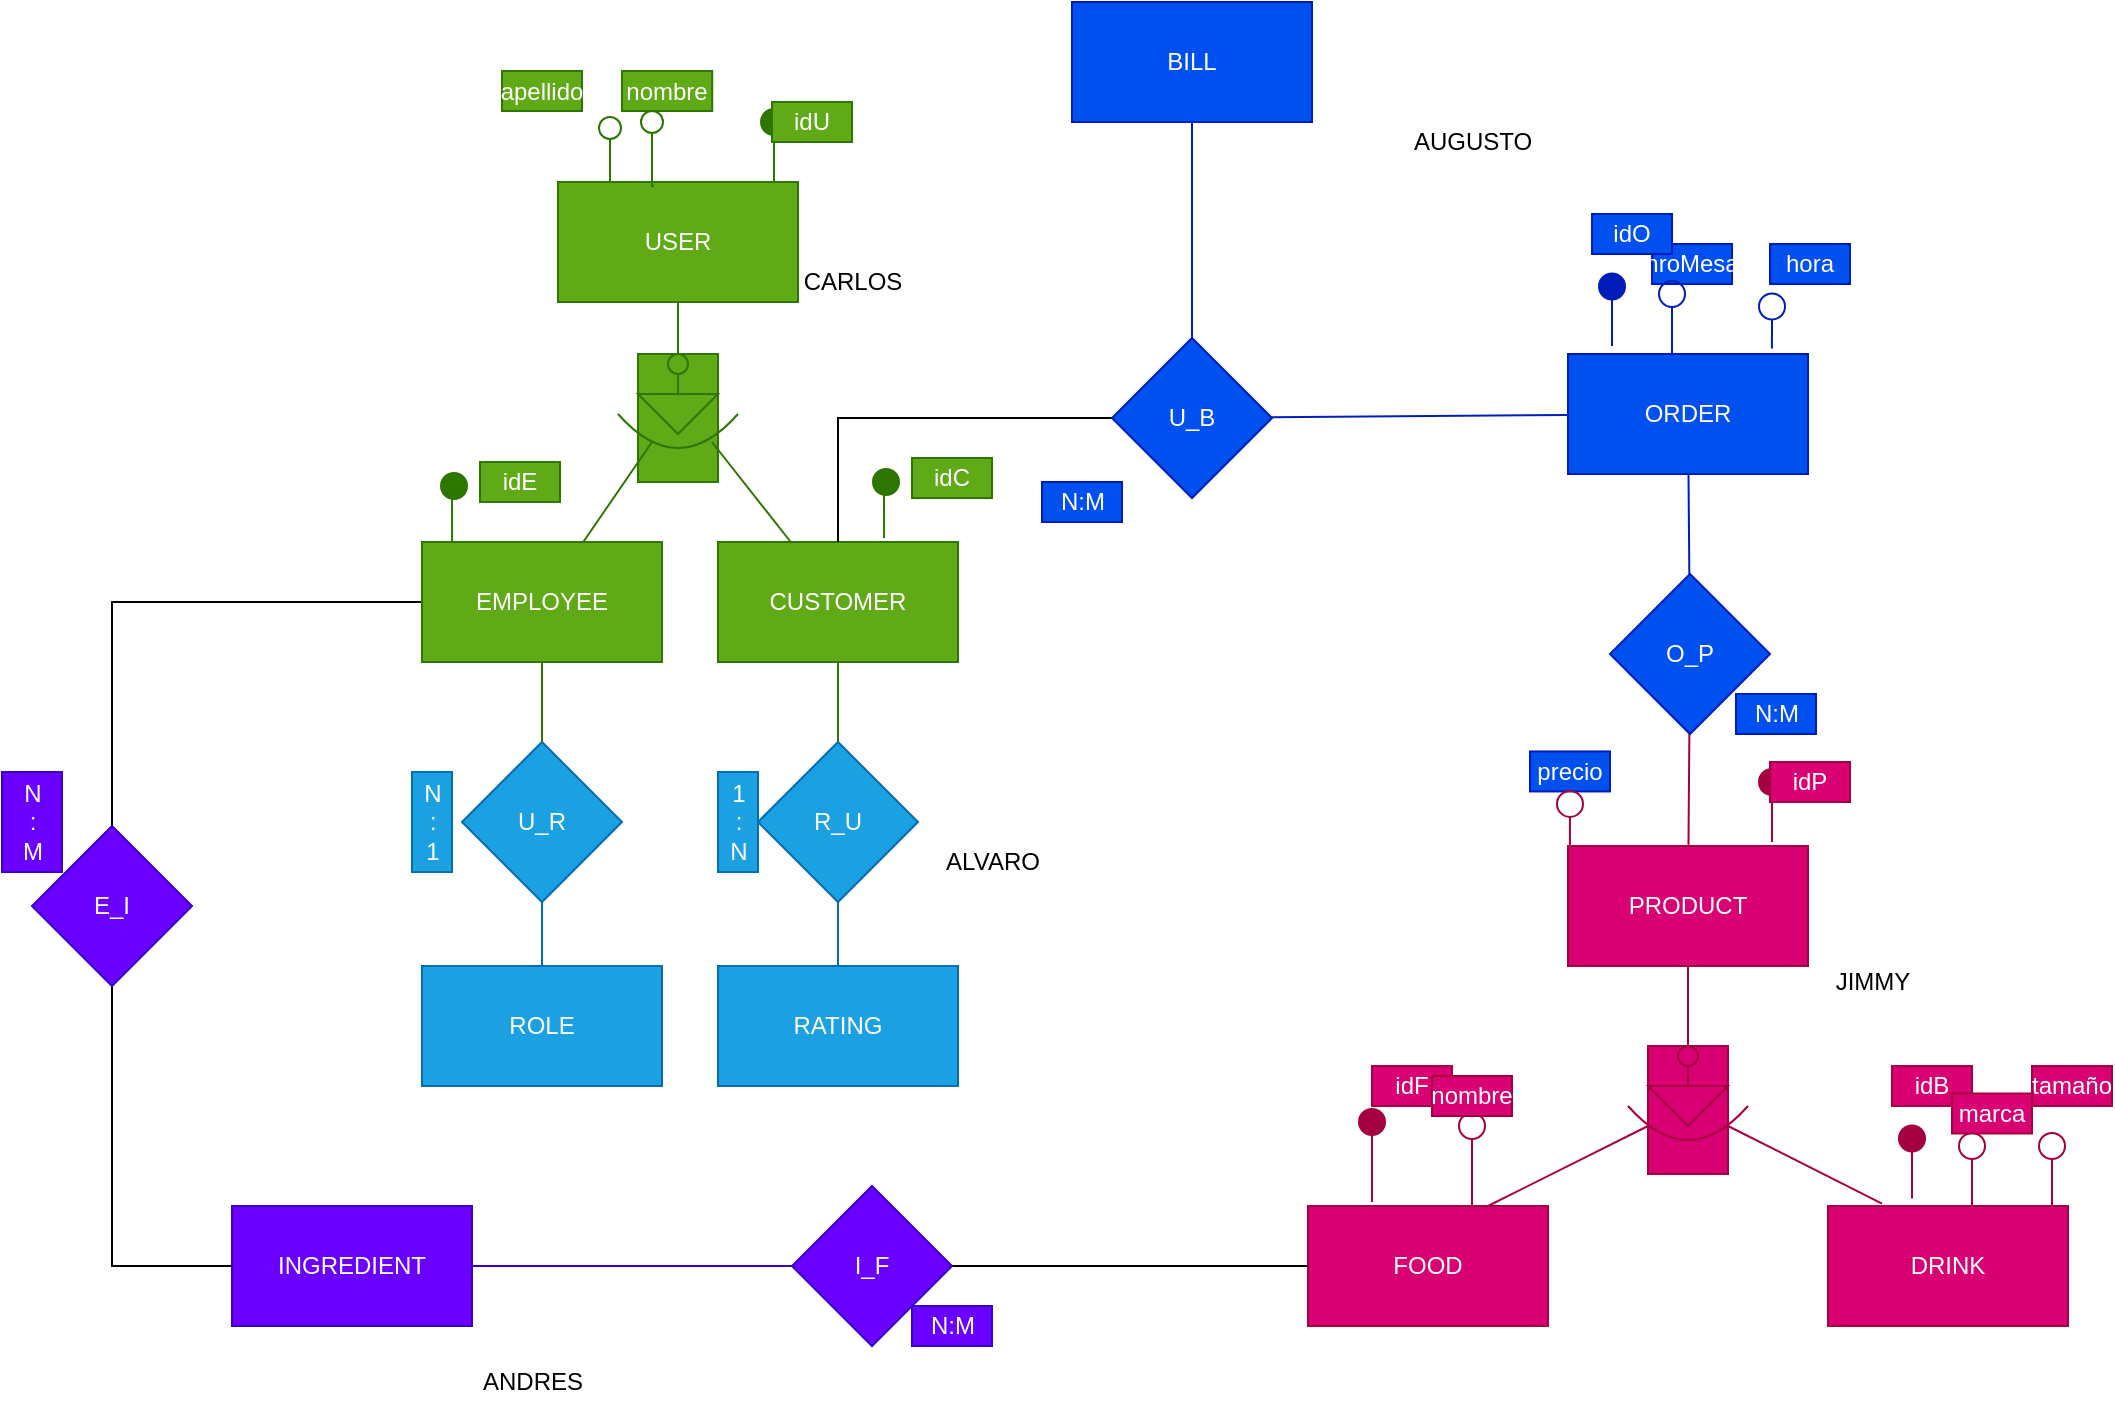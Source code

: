 <mxfile>
    <diagram id="8c1o9rWZdT7yYK4Xh15i" name="Page-1">
        <mxGraphModel dx="1240" dy="475" grid="1" gridSize="10" guides="1" tooltips="1" connect="1" arrows="1" fold="1" page="1" pageScale="1" pageWidth="827" pageHeight="1169" math="0" shadow="0">
            <root>
                <mxCell id="0"/>
                <mxCell id="1" parent="0"/>
                <mxCell id="2" value="USER" style="rounded=0;whiteSpace=wrap;html=1;fillColor=#60a917;fontColor=#ffffff;strokeColor=#2D7600;" parent="1" vertex="1">
                    <mxGeometry x="433" y="320" width="120" height="60" as="geometry"/>
                </mxCell>
                <mxCell id="3" value="ROLE" style="rounded=0;whiteSpace=wrap;html=1;fillColor=#1ba1e2;fontColor=#ffffff;strokeColor=#006EAF;" parent="1" vertex="1">
                    <mxGeometry x="365" y="712" width="120" height="60" as="geometry"/>
                </mxCell>
                <mxCell id="6" style="edgeStyle=none;html=1;endArrow=none;endFill=0;strokeColor=#006EAF;fillColor=#1ba1e2;" parent="1" source="4" target="3" edge="1">
                    <mxGeometry relative="1" as="geometry">
                        <mxPoint x="160" y="560" as="targetPoint"/>
                    </mxGeometry>
                </mxCell>
                <mxCell id="152" style="edgeStyle=none;shape=connector;rounded=1;sketch=0;html=1;exitX=0.5;exitY=0;exitDx=0;exitDy=0;shadow=0;labelBackgroundColor=default;fontFamily=Helvetica;fontSize=11;fontColor=default;endArrow=none;strokeColor=#2D7600;fillColor=#60a917;" parent="1" source="4" target="139" edge="1">
                    <mxGeometry relative="1" as="geometry"/>
                </mxCell>
                <mxCell id="4" value="U_R" style="rhombus;whiteSpace=wrap;html=1;fillColor=#1ba1e2;fontColor=#ffffff;strokeColor=#006EAF;" parent="1" vertex="1">
                    <mxGeometry x="385" y="600" width="80" height="80" as="geometry"/>
                </mxCell>
                <mxCell id="7" value="N&lt;br&gt;:&lt;br&gt;1" style="text;html=1;align=center;verticalAlign=middle;resizable=0;points=[];autosize=1;strokeColor=#006EAF;fillColor=#1ba1e2;fontColor=#ffffff;" parent="1" vertex="1">
                    <mxGeometry x="360" y="615" width="20" height="50" as="geometry"/>
                </mxCell>
                <mxCell id="46" style="edgeStyle=none;html=1;exitX=0.75;exitY=0;exitDx=0;exitDy=0;endArrow=none;endFill=0;strokeColor=#A50040;fillColor=#d80073;" parent="1" source="8" edge="1">
                    <mxGeometry relative="1" as="geometry">
                        <mxPoint x="978" y="792" as="targetPoint"/>
                    </mxGeometry>
                </mxCell>
                <mxCell id="8" value="FOOD" style="rounded=0;whiteSpace=wrap;html=1;fillColor=#d80073;fontColor=#ffffff;strokeColor=#A50040;" parent="1" vertex="1">
                    <mxGeometry x="808" y="832" width="120" height="60" as="geometry"/>
                </mxCell>
                <mxCell id="9" value="INGREDIENT" style="rounded=0;whiteSpace=wrap;html=1;fillColor=#6a00ff;fontColor=#ffffff;strokeColor=#3700CC;" parent="1" vertex="1">
                    <mxGeometry x="270" y="832" width="120" height="60" as="geometry"/>
                </mxCell>
                <mxCell id="11" style="edgeStyle=none;html=1;endArrow=none;endFill=0;strokeColor=#3700CC;fillColor=#6a00ff;" parent="1" source="10" target="9" edge="1">
                    <mxGeometry relative="1" as="geometry">
                        <mxPoint x="693" y="1092" as="targetPoint"/>
                    </mxGeometry>
                </mxCell>
                <mxCell id="30" style="edgeStyle=none;html=1;endArrow=none;endFill=0;strokeColor=default;" parent="1" source="10" target="8" edge="1">
                    <mxGeometry relative="1" as="geometry"/>
                </mxCell>
                <mxCell id="10" value="I_F" style="rhombus;whiteSpace=wrap;html=1;fillColor=#6a00ff;fontColor=#ffffff;strokeColor=#3700CC;" parent="1" vertex="1">
                    <mxGeometry x="550" y="822" width="80" height="80" as="geometry"/>
                </mxCell>
                <mxCell id="13" value="N:M" style="text;html=1;align=center;verticalAlign=middle;resizable=0;points=[];autosize=1;strokeColor=#3700CC;fillColor=#6a00ff;fontColor=#ffffff;" parent="1" vertex="1">
                    <mxGeometry x="610" y="882" width="40" height="20" as="geometry"/>
                </mxCell>
                <mxCell id="14" value="ORDER" style="whiteSpace=wrap;html=1;fillColor=#0050ef;fontColor=#ffffff;strokeColor=#001DBC;" parent="1" vertex="1">
                    <mxGeometry x="938" y="406" width="120" height="60" as="geometry"/>
                </mxCell>
                <mxCell id="15" value="PRODUCT" style="whiteSpace=wrap;html=1;fillColor=#d80073;fontColor=#ffffff;strokeColor=#A50040;" parent="1" vertex="1">
                    <mxGeometry x="938" y="652" width="120" height="60" as="geometry"/>
                </mxCell>
                <mxCell id="18" style="edgeStyle=none;html=1;endArrow=none;endFill=0;strokeColor=#A50040;fillColor=#d80073;" parent="1" source="16" target="15" edge="1">
                    <mxGeometry relative="1" as="geometry"/>
                </mxCell>
                <mxCell id="19" style="edgeStyle=none;html=1;endArrow=none;endFill=0;strokeColor=#001DBC;fillColor=#0050ef;" parent="1" source="16" target="14" edge="1">
                    <mxGeometry relative="1" as="geometry"/>
                </mxCell>
                <mxCell id="16" value="O_P" style="rhombus;whiteSpace=wrap;html=1;fillColor=#0050ef;fontColor=#ffffff;strokeColor=#001DBC;" parent="1" vertex="1">
                    <mxGeometry x="959" y="516" width="80" height="80" as="geometry"/>
                </mxCell>
                <mxCell id="20" value="N:M" style="text;html=1;align=center;verticalAlign=middle;resizable=0;points=[];autosize=1;strokeColor=#001DBC;fillColor=#0050ef;fontColor=#ffffff;" parent="1" vertex="1">
                    <mxGeometry x="1022" y="576" width="40" height="20" as="geometry"/>
                </mxCell>
                <mxCell id="22" value="BILL" style="whiteSpace=wrap;html=1;fillColor=#0050ef;fontColor=#ffffff;strokeColor=#001DBC;" parent="1" vertex="1">
                    <mxGeometry x="690" y="230" width="120" height="60" as="geometry"/>
                </mxCell>
                <mxCell id="45" style="edgeStyle=none;html=1;endArrow=none;endFill=0;strokeColor=#A50040;exitX=0.225;exitY=-0.02;exitDx=0;exitDy=0;exitPerimeter=0;fillColor=#d80073;" parent="1" source="31" edge="1">
                    <mxGeometry relative="1" as="geometry">
                        <mxPoint x="1018" y="792" as="targetPoint"/>
                    </mxGeometry>
                </mxCell>
                <mxCell id="31" value="DRINK" style="rounded=0;whiteSpace=wrap;html=1;fillColor=#d80073;fontColor=#ffffff;strokeColor=#A50040;" parent="1" vertex="1">
                    <mxGeometry x="1068" y="832" width="120" height="60" as="geometry"/>
                </mxCell>
                <mxCell id="39" value="" style="group;fillColor=#d80073;fontColor=#ffffff;strokeColor=#A50040;" parent="1" vertex="1" connectable="0">
                    <mxGeometry x="978" y="752" width="40" height="64" as="geometry"/>
                </mxCell>
                <mxCell id="40" value="" style="curved=1;endArrow=none;html=1;strokeColor=#A50040;endFill=0;fillColor=#d80073;" parent="39" edge="1">
                    <mxGeometry width="50" height="50" relative="1" as="geometry">
                        <mxPoint x="-10" y="30" as="sourcePoint"/>
                        <mxPoint x="50" y="30" as="targetPoint"/>
                        <Array as="points">
                            <mxPoint x="20" y="64"/>
                        </Array>
                    </mxGeometry>
                </mxCell>
                <mxCell id="41" value="" style="triangle;whiteSpace=wrap;html=1;rotation=90;fillColor=#d80073;fontColor=#ffffff;strokeColor=#A50040;" parent="39" vertex="1">
                    <mxGeometry x="10" y="10" width="20" height="40" as="geometry"/>
                </mxCell>
                <mxCell id="42" value="" style="ellipse;whiteSpace=wrap;html=1;aspect=fixed;fillColor=#d80073;fontColor=#ffffff;strokeColor=#A50040;" parent="39" vertex="1">
                    <mxGeometry x="15" width="10" height="10" as="geometry"/>
                </mxCell>
                <mxCell id="43" style="edgeStyle=none;html=1;exitX=0;exitY=0.5;exitDx=0;exitDy=0;entryX=0.5;entryY=1;entryDx=0;entryDy=0;endArrow=none;endFill=0;strokeColor=#A50040;fillColor=#d80073;" parent="39" source="41" target="42" edge="1">
                    <mxGeometry relative="1" as="geometry"/>
                </mxCell>
                <mxCell id="44" style="edgeStyle=none;html=1;exitX=0.5;exitY=0;exitDx=0;exitDy=0;entryX=0.5;entryY=1;entryDx=0;entryDy=0;endArrow=none;endFill=0;strokeColor=#A50040;fillColor=#d80073;" parent="1" source="42" target="15" edge="1">
                    <mxGeometry relative="1" as="geometry"/>
                </mxCell>
                <mxCell id="57" value="N:M" style="text;html=1;align=center;verticalAlign=middle;resizable=0;points=[];autosize=1;strokeColor=#001DBC;fillColor=#0050ef;fontColor=#ffffff;" parent="1" vertex="1">
                    <mxGeometry x="675" y="470" width="40" height="20" as="geometry"/>
                </mxCell>
                <mxCell id="62" style="edgeStyle=none;html=1;endArrow=none;endFill=0;strokeColor=#006EAF;fillColor=#1ba1e2;" parent="1" source="60" target="61" edge="1">
                    <mxGeometry relative="1" as="geometry"/>
                </mxCell>
                <mxCell id="60" value="RATING" style="rounded=0;whiteSpace=wrap;html=1;fillColor=#1ba1e2;fontColor=#ffffff;strokeColor=#006EAF;" parent="1" vertex="1">
                    <mxGeometry x="513" y="712" width="120" height="60" as="geometry"/>
                </mxCell>
                <mxCell id="153" style="edgeStyle=none;shape=connector;rounded=1;sketch=0;html=1;shadow=0;labelBackgroundColor=default;fontFamily=Helvetica;fontSize=11;fontColor=default;endArrow=none;strokeColor=#2D7600;fillColor=#60a917;" parent="1" source="61" target="140" edge="1">
                    <mxGeometry relative="1" as="geometry"/>
                </mxCell>
                <mxCell id="61" value="R_U" style="rhombus;whiteSpace=wrap;html=1;fillColor=#1ba1e2;fontColor=#ffffff;strokeColor=#006EAF;" parent="1" vertex="1">
                    <mxGeometry x="533" y="600" width="80" height="80" as="geometry"/>
                </mxCell>
                <mxCell id="132" value="" style="group;fillColor=#60a917;fontColor=#ffffff;strokeColor=#2D7600;" parent="1" vertex="1" connectable="0">
                    <mxGeometry x="473" y="406" width="40" height="64" as="geometry"/>
                </mxCell>
                <mxCell id="133" value="" style="curved=1;endArrow=none;html=1;strokeColor=#2D7600;endFill=0;fillColor=#60a917;" parent="132" edge="1">
                    <mxGeometry width="50" height="50" relative="1" as="geometry">
                        <mxPoint x="-10" y="30" as="sourcePoint"/>
                        <mxPoint x="50" y="30" as="targetPoint"/>
                        <Array as="points">
                            <mxPoint x="20" y="64"/>
                        </Array>
                    </mxGeometry>
                </mxCell>
                <mxCell id="134" value="" style="triangle;whiteSpace=wrap;html=1;rotation=90;fillColor=#60a917;fontColor=#ffffff;strokeColor=#2D7600;" parent="132" vertex="1">
                    <mxGeometry x="10" y="10" width="20" height="40" as="geometry"/>
                </mxCell>
                <mxCell id="135" value="" style="ellipse;whiteSpace=wrap;html=1;aspect=fixed;fillColor=#60a917;fontColor=#ffffff;strokeColor=#2D7600;" parent="132" vertex="1">
                    <mxGeometry x="15" width="10" height="10" as="geometry"/>
                </mxCell>
                <mxCell id="136" style="edgeStyle=none;html=1;exitX=0;exitY=0.5;exitDx=0;exitDy=0;entryX=0.5;entryY=1;entryDx=0;entryDy=0;endArrow=none;endFill=0;strokeColor=#2D7600;fillColor=#60a917;" parent="132" source="134" target="135" edge="1">
                    <mxGeometry relative="1" as="geometry"/>
                </mxCell>
                <mxCell id="151" style="edgeStyle=none;shape=connector;rounded=1;sketch=0;html=1;shadow=0;labelBackgroundColor=default;fontFamily=Helvetica;fontSize=11;fontColor=default;endArrow=none;strokeColor=#2D7600;fillColor=#60a917;" parent="1" source="139" edge="1">
                    <mxGeometry relative="1" as="geometry">
                        <mxPoint x="480" y="450" as="targetPoint"/>
                    </mxGeometry>
                </mxCell>
                <mxCell id="158" style="edgeStyle=orthogonalEdgeStyle;shape=connector;rounded=0;sketch=0;html=1;shadow=0;labelBackgroundColor=default;fontFamily=Helvetica;fontSize=11;fontColor=default;endArrow=none;strokeColor=default;" parent="1" source="139" target="156" edge="1">
                    <mxGeometry relative="1" as="geometry"/>
                </mxCell>
                <mxCell id="139" value="EMPLOYEE" style="whiteSpace=wrap;html=1;shadow=0;strokeColor=#2D7600;fillColor=#60a917;fontColor=#ffffff;" parent="1" vertex="1">
                    <mxGeometry x="365" y="500" width="120" height="60" as="geometry"/>
                </mxCell>
                <mxCell id="148" style="edgeStyle=none;shape=connector;rounded=1;sketch=0;html=1;shadow=0;labelBackgroundColor=default;fontFamily=Helvetica;fontSize=11;fontColor=default;endArrow=none;strokeColor=#2D7600;endFill=0;fillColor=#60a917;" parent="1" source="140" edge="1">
                    <mxGeometry relative="1" as="geometry">
                        <mxPoint x="510" y="450" as="targetPoint"/>
                    </mxGeometry>
                </mxCell>
                <mxCell id="140" value="CUSTOMER" style="whiteSpace=wrap;html=1;shadow=0;strokeColor=#2D7600;fillColor=#60a917;fontColor=#ffffff;" parent="1" vertex="1">
                    <mxGeometry x="513" y="500" width="120" height="60" as="geometry"/>
                </mxCell>
                <mxCell id="143" style="edgeStyle=none;sketch=0;html=1;entryX=0.5;entryY=1;entryDx=0;entryDy=0;shadow=0;endArrow=none;endFill=0;strokeColor=#2D7600;rounded=1;startFill=1;fillColor=#60a917;" parent="1" source="135" target="2" edge="1">
                    <mxGeometry relative="1" as="geometry"/>
                </mxCell>
                <mxCell id="154" value="1&lt;br&gt;:&lt;br&gt;N" style="text;html=1;align=center;verticalAlign=middle;resizable=0;points=[];autosize=1;strokeColor=#006EAF;fillColor=#1ba1e2;fontColor=#ffffff;" parent="1" vertex="1">
                    <mxGeometry x="513" y="615" width="20" height="50" as="geometry"/>
                </mxCell>
                <mxCell id="157" style="edgeStyle=orthogonalEdgeStyle;shape=connector;rounded=0;sketch=0;html=1;shadow=0;labelBackgroundColor=default;fontFamily=Helvetica;fontSize=11;fontColor=default;endArrow=none;strokeColor=default;" parent="1" source="156" target="9" edge="1">
                    <mxGeometry relative="1" as="geometry">
                        <Array as="points">
                            <mxPoint x="210" y="862"/>
                        </Array>
                    </mxGeometry>
                </mxCell>
                <mxCell id="156" value="E_I" style="rhombus;whiteSpace=wrap;html=1;fillColor=#6a00ff;fontColor=#ffffff;strokeColor=#3700CC;" parent="1" vertex="1">
                    <mxGeometry x="170" y="642" width="80" height="80" as="geometry"/>
                </mxCell>
                <mxCell id="159" value="N&lt;br&gt;:&lt;br&gt;M" style="text;html=1;align=center;verticalAlign=middle;resizable=0;points=[];autosize=1;strokeColor=#3700CC;fillColor=#6a00ff;fontColor=#ffffff;" parent="1" vertex="1">
                    <mxGeometry x="155" y="615" width="30" height="50" as="geometry"/>
                </mxCell>
                <mxCell id="161" style="edgeStyle=none;html=1;endArrow=none;endFill=0;fillColor=#0050ef;strokeColor=#001DBC;" parent="1" source="160" target="14" edge="1">
                    <mxGeometry relative="1" as="geometry"/>
                </mxCell>
                <mxCell id="163" style="edgeStyle=orthogonalEdgeStyle;html=1;endArrow=none;endFill=0;rounded=0;" parent="1" source="160" target="140" edge="1">
                    <mxGeometry relative="1" as="geometry"/>
                </mxCell>
                <mxCell id="164" style="edgeStyle=none;html=1;endArrow=none;endFill=0;fillColor=#0050ef;strokeColor=#001DBC;" parent="1" source="160" target="22" edge="1">
                    <mxGeometry relative="1" as="geometry"/>
                </mxCell>
                <mxCell id="160" value="U_B" style="rhombus;whiteSpace=wrap;html=1;fillColor=#0050ef;fontColor=#ffffff;strokeColor=#001DBC;" parent="1" vertex="1">
                    <mxGeometry x="710" y="398" width="80" height="80" as="geometry"/>
                </mxCell>
                <mxCell id="165" value="" style="endArrow=oval;html=1;endSize=13;endFill=0;fillColor=#d80073;strokeColor=#A50040;" parent="1" edge="1">
                    <mxGeometry width="50" height="50" relative="1" as="geometry">
                        <mxPoint x="1140" y="832" as="sourcePoint"/>
                        <mxPoint x="1140" y="802" as="targetPoint"/>
                    </mxGeometry>
                </mxCell>
                <mxCell id="166" style="edgeStyle=orthogonalEdgeStyle;rounded=0;orthogonalLoop=1;jettySize=auto;html=1;endSize=13;endArrow=oval;endFill=1;strokeWidth=1;fillColor=#d80073;strokeColor=#A50040;" parent="1" edge="1">
                    <mxGeometry relative="1" as="geometry">
                        <mxPoint x="1110" y="798.25" as="targetPoint"/>
                        <mxPoint x="1110" y="828.25" as="sourcePoint"/>
                    </mxGeometry>
                </mxCell>
                <mxCell id="167" value="idB" style="text;html=1;strokeColor=#A50040;fillColor=#d80073;align=center;verticalAlign=middle;whiteSpace=wrap;rounded=0;fontColor=#ffffff;" parent="1" vertex="1">
                    <mxGeometry x="1100" y="762" width="40" height="20" as="geometry"/>
                </mxCell>
                <mxCell id="168" value="marca" style="text;html=1;strokeColor=#A50040;fillColor=#d80073;align=center;verticalAlign=middle;whiteSpace=wrap;rounded=0;fontColor=#ffffff;" parent="1" vertex="1">
                    <mxGeometry x="1130" y="775.75" width="40" height="20" as="geometry"/>
                </mxCell>
                <mxCell id="169" value="precio" style="text;html=1;strokeColor=#001DBC;fillColor=#0050ef;align=center;verticalAlign=middle;whiteSpace=wrap;rounded=0;fontColor=#ffffff;" parent="1" vertex="1">
                    <mxGeometry x="919" y="604.72" width="40" height="20" as="geometry"/>
                </mxCell>
                <mxCell id="170" value="" style="endArrow=oval;html=1;endSize=13;endFill=0;exitX=0.833;exitY=-0.062;exitDx=0;exitDy=0;exitPerimeter=0;fillColor=#d80073;strokeColor=#A50040;" parent="1" edge="1">
                    <mxGeometry width="50" height="50" relative="1" as="geometry">
                        <mxPoint x="938.96" y="652.0" as="sourcePoint"/>
                        <mxPoint x="939" y="630.97" as="targetPoint"/>
                    </mxGeometry>
                </mxCell>
                <mxCell id="171" style="edgeStyle=orthogonalEdgeStyle;rounded=0;orthogonalLoop=1;jettySize=auto;html=1;endSize=13;endArrow=oval;endFill=1;strokeWidth=1;fillColor=#d80073;strokeColor=#A50040;" parent="1" edge="1">
                    <mxGeometry relative="1" as="geometry">
                        <mxPoint x="1040" y="620" as="targetPoint"/>
                        <mxPoint x="1040" y="650" as="sourcePoint"/>
                    </mxGeometry>
                </mxCell>
                <mxCell id="172" style="edgeStyle=orthogonalEdgeStyle;rounded=0;orthogonalLoop=1;jettySize=auto;html=1;endSize=13;endArrow=oval;endFill=1;strokeWidth=1;fillColor=#d80073;strokeColor=#A50040;" parent="1" edge="1">
                    <mxGeometry relative="1" as="geometry">
                        <mxPoint x="840" y="790" as="targetPoint"/>
                        <mxPoint x="840" y="830" as="sourcePoint"/>
                    </mxGeometry>
                </mxCell>
                <mxCell id="173" value="idP" style="text;html=1;strokeColor=#A50040;fillColor=#d80073;align=center;verticalAlign=middle;whiteSpace=wrap;rounded=0;fontColor=#ffffff;" parent="1" vertex="1">
                    <mxGeometry x="1039" y="610" width="40" height="20" as="geometry"/>
                </mxCell>
                <mxCell id="175" value="idF" style="text;html=1;strokeColor=#A50040;fillColor=#d80073;align=center;verticalAlign=middle;whiteSpace=wrap;rounded=0;fontColor=#ffffff;" parent="1" vertex="1">
                    <mxGeometry x="840" y="762" width="40" height="20" as="geometry"/>
                </mxCell>
                <mxCell id="176" value="" style="endArrow=oval;html=1;endSize=13;endFill=0;fillColor=#d80073;strokeColor=#A50040;" parent="1" edge="1">
                    <mxGeometry width="50" height="50" relative="1" as="geometry">
                        <mxPoint x="890" y="832" as="sourcePoint"/>
                        <mxPoint x="890" y="792" as="targetPoint"/>
                    </mxGeometry>
                </mxCell>
                <mxCell id="177" value="nombre" style="text;html=1;strokeColor=#A50040;fillColor=#d80073;align=center;verticalAlign=middle;whiteSpace=wrap;rounded=0;fontColor=#ffffff;" parent="1" vertex="1">
                    <mxGeometry x="870" y="767" width="40" height="20" as="geometry"/>
                </mxCell>
                <mxCell id="179" style="edgeStyle=orthogonalEdgeStyle;rounded=0;orthogonalLoop=1;jettySize=auto;html=1;startArrow=none;startFill=0;endArrow=oval;endFill=0;endSize=11;sourcePerimeterSpacing=9;fillColor=#60a917;strokeColor=#2D7600;" parent="1" edge="1">
                    <mxGeometry relative="1" as="geometry">
                        <mxPoint x="459" y="293" as="targetPoint"/>
                        <mxPoint x="459" y="320" as="sourcePoint"/>
                    </mxGeometry>
                </mxCell>
                <mxCell id="180" value="apellido" style="text;html=1;strokeColor=#2D7600;fillColor=#60a917;align=center;verticalAlign=middle;whiteSpace=wrap;rounded=0;fontColor=#ffffff;" parent="1" vertex="1">
                    <mxGeometry x="405" y="264.5" width="40" height="20" as="geometry"/>
                </mxCell>
                <mxCell id="181" value="nombre" style="text;html=1;strokeColor=#2D7600;fillColor=#60a917;align=center;verticalAlign=middle;whiteSpace=wrap;rounded=0;fontColor=#ffffff;" parent="1" vertex="1">
                    <mxGeometry x="465" y="264.5" width="45.09" height="20" as="geometry"/>
                </mxCell>
                <mxCell id="184" style="edgeStyle=orthogonalEdgeStyle;rounded=0;orthogonalLoop=1;jettySize=auto;html=1;startArrow=none;startFill=0;endArrow=oval;endFill=0;endSize=11;sourcePerimeterSpacing=9;exitX=0.4;exitY=0.033;exitDx=0;exitDy=0;exitPerimeter=0;fillColor=#60a917;strokeColor=#2D7600;" parent="1" source="2" edge="1">
                    <mxGeometry relative="1" as="geometry">
                        <mxPoint x="480" y="290" as="targetPoint"/>
                        <mxPoint x="469" y="330" as="sourcePoint"/>
                    </mxGeometry>
                </mxCell>
                <mxCell id="185" style="edgeStyle=orthogonalEdgeStyle;rounded=0;orthogonalLoop=1;jettySize=auto;html=1;endSize=13;endArrow=oval;endFill=1;strokeWidth=1;fillColor=#60a917;strokeColor=#2D7600;" parent="1" edge="1">
                    <mxGeometry relative="1" as="geometry">
                        <mxPoint x="541" y="290" as="targetPoint"/>
                        <mxPoint x="541" y="320" as="sourcePoint"/>
                    </mxGeometry>
                </mxCell>
                <mxCell id="186" value="idU&lt;br&gt;" style="text;html=1;strokeColor=#2D7600;fillColor=#60a917;align=center;verticalAlign=middle;whiteSpace=wrap;rounded=0;fontColor=#ffffff;" parent="1" vertex="1">
                    <mxGeometry x="540" y="280" width="40" height="20" as="geometry"/>
                </mxCell>
                <mxCell id="187" value="idC" style="text;html=1;strokeColor=#2D7600;fillColor=#60a917;align=center;verticalAlign=middle;whiteSpace=wrap;rounded=0;fontColor=#ffffff;" parent="1" vertex="1">
                    <mxGeometry x="610" y="458" width="40" height="20" as="geometry"/>
                </mxCell>
                <mxCell id="188" style="edgeStyle=orthogonalEdgeStyle;rounded=0;orthogonalLoop=1;jettySize=auto;html=1;endSize=13;endArrow=oval;endFill=1;strokeWidth=1;exitX=0.692;exitY=-0.033;exitDx=0;exitDy=0;exitPerimeter=0;fillColor=#60a917;strokeColor=#2D7600;" parent="1" source="140" edge="1">
                    <mxGeometry relative="1" as="geometry">
                        <mxPoint x="597" y="470" as="targetPoint"/>
                        <mxPoint x="597" y="480" as="sourcePoint"/>
                        <Array as="points">
                            <mxPoint x="596" y="470"/>
                            <mxPoint x="597" y="470"/>
                        </Array>
                    </mxGeometry>
                </mxCell>
                <mxCell id="189" value="idE" style="text;html=1;strokeColor=#2D7600;fillColor=#60a917;align=center;verticalAlign=middle;whiteSpace=wrap;rounded=0;fontColor=#ffffff;" parent="1" vertex="1">
                    <mxGeometry x="394" y="459.99" width="40" height="20" as="geometry"/>
                </mxCell>
                <mxCell id="190" style="edgeStyle=orthogonalEdgeStyle;rounded=0;orthogonalLoop=1;jettySize=auto;html=1;endSize=13;endArrow=oval;endFill=1;strokeWidth=1;exitX=0.692;exitY=-0.033;exitDx=0;exitDy=0;exitPerimeter=0;fillColor=#60a917;strokeColor=#2D7600;" parent="1" edge="1">
                    <mxGeometry relative="1" as="geometry">
                        <mxPoint x="381" y="471.99" as="targetPoint"/>
                        <mxPoint x="380.04" y="500.01" as="sourcePoint"/>
                        <Array as="points">
                            <mxPoint x="380" y="471.99"/>
                            <mxPoint x="381" y="471.99"/>
                        </Array>
                    </mxGeometry>
                </mxCell>
                <mxCell id="191" value="nroMesa" style="text;html=1;strokeColor=#001DBC;fillColor=#0050ef;align=center;verticalAlign=middle;whiteSpace=wrap;rounded=0;fontColor=#ffffff;" parent="1" vertex="1">
                    <mxGeometry x="980.01" y="351" width="40" height="20" as="geometry"/>
                </mxCell>
                <mxCell id="192" value="hora" style="text;html=1;strokeColor=#001DBC;fillColor=#0050ef;align=center;verticalAlign=middle;whiteSpace=wrap;rounded=0;fontColor=#ffffff;" parent="1" vertex="1">
                    <mxGeometry x="1039" y="351" width="40" height="20" as="geometry"/>
                </mxCell>
                <mxCell id="193" value="" style="endArrow=oval;html=1;endSize=13;endFill=0;fillColor=#0050ef;strokeColor=#001DBC;" parent="1" edge="1">
                    <mxGeometry width="50" height="50" relative="1" as="geometry">
                        <mxPoint x="990.01" y="406" as="sourcePoint"/>
                        <mxPoint x="990.01" y="376" as="targetPoint"/>
                    </mxGeometry>
                </mxCell>
                <mxCell id="194" style="edgeStyle=orthogonalEdgeStyle;rounded=0;orthogonalLoop=1;jettySize=auto;html=1;endSize=13;endArrow=oval;endFill=1;strokeWidth=1;fillColor=#0050ef;strokeColor=#001DBC;" parent="1" edge="1">
                    <mxGeometry relative="1" as="geometry">
                        <mxPoint x="960.01" y="372.25" as="targetPoint"/>
                        <mxPoint x="960" y="402" as="sourcePoint"/>
                    </mxGeometry>
                </mxCell>
                <mxCell id="195" value="idO" style="text;html=1;strokeColor=#001DBC;fillColor=#0050ef;align=center;verticalAlign=middle;whiteSpace=wrap;rounded=0;fontColor=#ffffff;" parent="1" vertex="1">
                    <mxGeometry x="950.01" y="336" width="40" height="20" as="geometry"/>
                </mxCell>
                <mxCell id="196" value="" style="endArrow=oval;html=1;endSize=13;endFill=0;exitX=0.833;exitY=-0.062;exitDx=0;exitDy=0;exitPerimeter=0;fillColor=#0050ef;strokeColor=#001DBC;" parent="1" edge="1">
                    <mxGeometry width="50" height="50" relative="1" as="geometry">
                        <mxPoint x="1039.97" y="403.28" as="sourcePoint"/>
                        <mxPoint x="1040.01" y="382.25" as="targetPoint"/>
                    </mxGeometry>
                </mxCell>
                <mxCell id="197" value="" style="endArrow=oval;html=1;endSize=13;endFill=0;fillColor=#d80073;strokeColor=#A50040;" parent="1" edge="1">
                    <mxGeometry width="50" height="50" relative="1" as="geometry">
                        <mxPoint x="1180" y="832" as="sourcePoint"/>
                        <mxPoint x="1180" y="802" as="targetPoint"/>
                    </mxGeometry>
                </mxCell>
                <mxCell id="198" value="tamaño" style="text;html=1;strokeColor=#A50040;fillColor=#d80073;align=center;verticalAlign=middle;whiteSpace=wrap;rounded=0;fontColor=#ffffff;" parent="1" vertex="1">
                    <mxGeometry x="1170" y="762" width="40" height="20" as="geometry"/>
                </mxCell>
                <mxCell id="199" value="JIMMY" style="text;html=1;align=center;verticalAlign=middle;resizable=0;points=[];autosize=1;strokeColor=none;fillColor=none;" vertex="1" parent="1">
                    <mxGeometry x="1065" y="710" width="50" height="20" as="geometry"/>
                </mxCell>
                <mxCell id="200" value="ANDRES" style="text;html=1;align=center;verticalAlign=middle;resizable=0;points=[];autosize=1;strokeColor=none;fillColor=none;" vertex="1" parent="1">
                    <mxGeometry x="385" y="910" width="70" height="20" as="geometry"/>
                </mxCell>
                <mxCell id="201" value="ALVARO" style="text;html=1;align=center;verticalAlign=middle;resizable=0;points=[];autosize=1;strokeColor=none;fillColor=none;" vertex="1" parent="1">
                    <mxGeometry x="620" y="650" width="60" height="20" as="geometry"/>
                </mxCell>
                <mxCell id="202" value="CARLOS" style="text;html=1;align=center;verticalAlign=middle;resizable=0;points=[];autosize=1;strokeColor=none;fillColor=none;" vertex="1" parent="1">
                    <mxGeometry x="550" y="360" width="60" height="20" as="geometry"/>
                </mxCell>
                <mxCell id="203" value="AUGUSTO" style="text;html=1;align=center;verticalAlign=middle;resizable=0;points=[];autosize=1;strokeColor=none;fillColor=none;" vertex="1" parent="1">
                    <mxGeometry x="855" y="290" width="70" height="20" as="geometry"/>
                </mxCell>
            </root>
        </mxGraphModel>
    </diagram>
</mxfile>